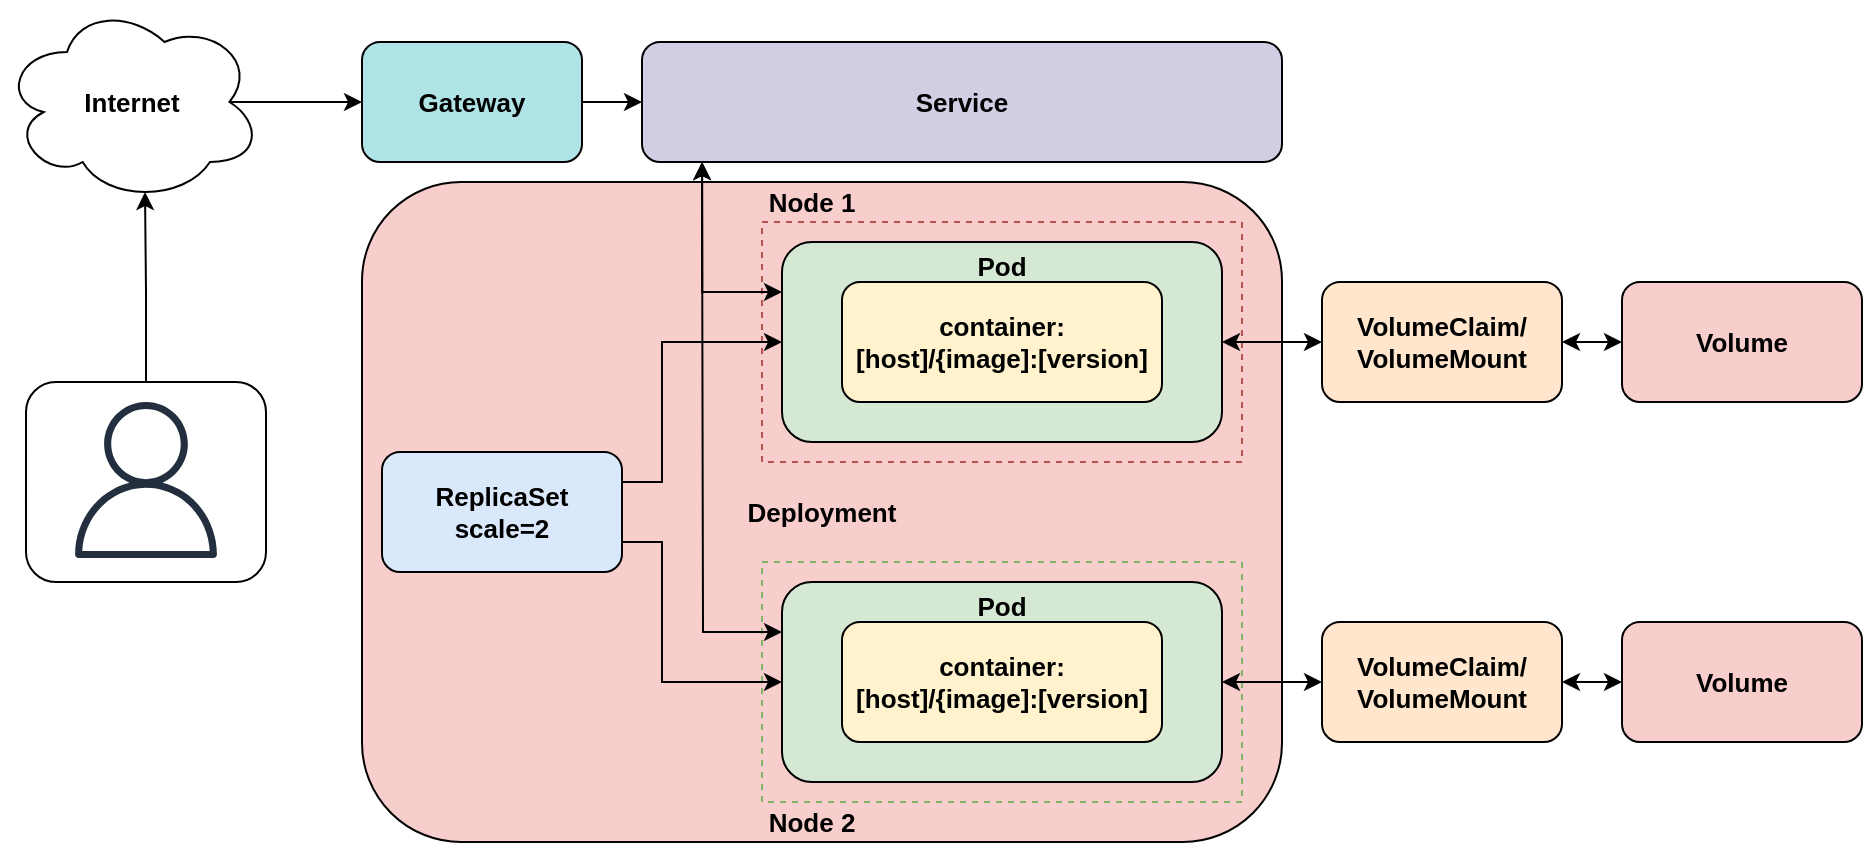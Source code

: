 <mxfile version="13.2.6" type="device"><diagram id="jWDC2N8oE61vHAsHEuY1" name="Page-1"><mxGraphModel dx="1207" dy="671" grid="1" gridSize="10" guides="1" tooltips="1" connect="1" arrows="1" fold="1" page="1" pageScale="1" pageWidth="850" pageHeight="1100" math="0" shadow="0"><root><mxCell id="0"/><mxCell id="1" parent="0"/><mxCell id="PT3rWxiexSsBMdShTvnp-25" style="edgeStyle=orthogonalEdgeStyle;rounded=0;orthogonalLoop=1;jettySize=auto;html=1;exitX=0.5;exitY=0;exitDx=0;exitDy=0;entryX=0.55;entryY=0.95;entryDx=0;entryDy=0;entryPerimeter=0;fontSize=13;fontFamily=Helvetica;" edge="1" parent="1" source="PT3rWxiexSsBMdShTvnp-12" target="PT3rWxiexSsBMdShTvnp-19"><mxGeometry relative="1" as="geometry"><Array as="points"><mxPoint x="92" y="225"/><mxPoint x="92" y="225"/></Array></mxGeometry></mxCell><mxCell id="PT3rWxiexSsBMdShTvnp-12" value="" style="rounded=1;whiteSpace=wrap;html=1;strokeColor=#000000;fillColor=#ffffff;fontSize=13;fontFamily=Helvetica;" vertex="1" parent="1"><mxGeometry x="32" y="270" width="120" height="100" as="geometry"/></mxCell><mxCell id="PT3rWxiexSsBMdShTvnp-8" value="Deployment" style="rounded=1;whiteSpace=wrap;html=1;strokeColor=#000000;fontSize=13;fontStyle=1;fillColor=#f8cecc;fontFamily=Helvetica;" vertex="1" parent="1"><mxGeometry x="200" y="170" width="460" height="330" as="geometry"/></mxCell><mxCell id="PT3rWxiexSsBMdShTvnp-9" value="" style="rounded=0;whiteSpace=wrap;html=1;strokeColor=#b85450;fontSize=13;fillColor=none;dashed=1;fontFamily=Helvetica;" vertex="1" parent="1"><mxGeometry x="400" y="190" width="240" height="120" as="geometry"/></mxCell><mxCell id="PT3rWxiexSsBMdShTvnp-10" value="" style="rounded=0;whiteSpace=wrap;html=1;strokeColor=#82b366;fontSize=13;fillColor=none;dashed=1;fontFamily=Helvetica;" vertex="1" parent="1"><mxGeometry x="400" y="360" width="240" height="120" as="geometry"/></mxCell><mxCell id="PT3rWxiexSsBMdShTvnp-34" style="edgeStyle=orthogonalEdgeStyle;rounded=0;orthogonalLoop=1;jettySize=auto;html=1;exitX=0;exitY=0.25;exitDx=0;exitDy=0;entryX=0.094;entryY=1;entryDx=0;entryDy=0;entryPerimeter=0;fontFamily=Helvetica;fontSize=13;startArrow=classic;startFill=1;" edge="1" parent="1" source="PT3rWxiexSsBMdShTvnp-3" target="PT3rWxiexSsBMdShTvnp-7"><mxGeometry relative="1" as="geometry"/></mxCell><mxCell id="PT3rWxiexSsBMdShTvnp-37" style="edgeStyle=orthogonalEdgeStyle;rounded=0;orthogonalLoop=1;jettySize=auto;html=1;exitX=1;exitY=0.5;exitDx=0;exitDy=0;entryX=0;entryY=0.5;entryDx=0;entryDy=0;startArrow=classic;startFill=1;endArrow=classic;endFill=1;fontFamily=Helvetica;fontSize=13;" edge="1" parent="1" source="PT3rWxiexSsBMdShTvnp-3" target="PT3rWxiexSsBMdShTvnp-15"><mxGeometry relative="1" as="geometry"/></mxCell><mxCell id="PT3rWxiexSsBMdShTvnp-3" value="Pod" style="rounded=1;whiteSpace=wrap;html=1;strokeColor=#000000;fontSize=13;fontStyle=1;labelPosition=center;verticalLabelPosition=top;align=center;verticalAlign=bottom;spacingBottom=-23;fillColor=#d5e8d4;fontFamily=Helvetica;" vertex="1" parent="1"><mxGeometry x="410" y="200" width="220" height="100" as="geometry"/></mxCell><mxCell id="PT3rWxiexSsBMdShTvnp-1" value="&lt;div style=&quot;font-size: 13px;&quot;&gt;&lt;span style=&quot;font-size: 13px;&quot;&gt;&lt;font style=&quot;font-size: 13px;&quot;&gt;container:&lt;/font&gt;&lt;/span&gt;&lt;/div&gt;&lt;div style=&quot;font-size: 13px;&quot;&gt;&lt;span style=&quot;font-size: 13px;&quot;&gt;&lt;font style=&quot;font-size: 13px;&quot;&gt;[host]/{image]:[version]&lt;br style=&quot;font-size: 13px;&quot;&gt;&lt;/font&gt;&lt;/span&gt;&lt;/div&gt;" style="rounded=1;whiteSpace=wrap;html=1;fontStyle=1;fontSize=13;fillColor=#fff2cc;strokeColor=#000000;fontFamily=Helvetica;" vertex="1" parent="1"><mxGeometry x="440" y="220" width="160" height="60" as="geometry"/></mxCell><mxCell id="PT3rWxiexSsBMdShTvnp-30" style="edgeStyle=orthogonalEdgeStyle;rounded=0;orthogonalLoop=1;jettySize=auto;html=1;exitX=1;exitY=0.25;exitDx=0;exitDy=0;entryX=0;entryY=0.5;entryDx=0;entryDy=0;fontFamily=Helvetica;fontSize=13;" edge="1" parent="1" source="PT3rWxiexSsBMdShTvnp-4" target="PT3rWxiexSsBMdShTvnp-3"><mxGeometry relative="1" as="geometry"><Array as="points"><mxPoint x="350" y="320"/><mxPoint x="350" y="250"/></Array></mxGeometry></mxCell><mxCell id="PT3rWxiexSsBMdShTvnp-31" style="edgeStyle=orthogonalEdgeStyle;rounded=0;orthogonalLoop=1;jettySize=auto;html=1;exitX=1;exitY=0.75;exitDx=0;exitDy=0;entryX=0;entryY=0.5;entryDx=0;entryDy=0;fontFamily=Helvetica;fontSize=13;" edge="1" parent="1" source="PT3rWxiexSsBMdShTvnp-4" target="PT3rWxiexSsBMdShTvnp-5"><mxGeometry relative="1" as="geometry"><Array as="points"><mxPoint x="350" y="350"/><mxPoint x="350" y="420"/></Array></mxGeometry></mxCell><mxCell id="PT3rWxiexSsBMdShTvnp-4" value="&lt;div&gt;ReplicaSet&lt;/div&gt;scale=2" style="rounded=1;whiteSpace=wrap;html=1;strokeColor=#000000;fontSize=13;fontStyle=1;fillColor=#dae8fc;fontFamily=Helvetica;" vertex="1" parent="1"><mxGeometry x="210" y="305" width="120" height="60" as="geometry"/></mxCell><mxCell id="PT3rWxiexSsBMdShTvnp-36" style="edgeStyle=orthogonalEdgeStyle;rounded=0;orthogonalLoop=1;jettySize=auto;html=1;exitX=0;exitY=0.25;exitDx=0;exitDy=0;fontFamily=Helvetica;fontSize=13;startArrow=classic;startFill=1;" edge="1" parent="1" source="PT3rWxiexSsBMdShTvnp-5"><mxGeometry relative="1" as="geometry"><mxPoint x="370" y="160" as="targetPoint"/></mxGeometry></mxCell><mxCell id="PT3rWxiexSsBMdShTvnp-38" style="edgeStyle=orthogonalEdgeStyle;rounded=0;orthogonalLoop=1;jettySize=auto;html=1;exitX=1;exitY=0.5;exitDx=0;exitDy=0;entryX=0;entryY=0.5;entryDx=0;entryDy=0;startArrow=classic;startFill=1;endArrow=classic;endFill=1;fontFamily=Helvetica;fontSize=13;" edge="1" parent="1" source="PT3rWxiexSsBMdShTvnp-5" target="PT3rWxiexSsBMdShTvnp-14"><mxGeometry relative="1" as="geometry"/></mxCell><mxCell id="PT3rWxiexSsBMdShTvnp-5" value="Pod" style="rounded=1;whiteSpace=wrap;html=1;strokeColor=#000000;fontSize=13;fontStyle=1;labelPosition=center;verticalLabelPosition=top;align=center;verticalAlign=bottom;spacingBottom=-23;fillColor=#d5e8d4;fontFamily=Helvetica;" vertex="1" parent="1"><mxGeometry x="410" y="370" width="220" height="100" as="geometry"/></mxCell><mxCell id="PT3rWxiexSsBMdShTvnp-6" value="&lt;div style=&quot;font-size: 13px;&quot;&gt;&lt;span style=&quot;font-size: 13px;&quot;&gt;&lt;font style=&quot;font-size: 13px;&quot;&gt;container:&lt;/font&gt;&lt;/span&gt;&lt;/div&gt;&lt;div style=&quot;font-size: 13px;&quot;&gt;&lt;span style=&quot;font-size: 13px;&quot;&gt;&lt;font style=&quot;font-size: 13px;&quot;&gt;[host]/{image]:[version]&lt;br style=&quot;font-size: 13px;&quot;&gt;&lt;/font&gt;&lt;/span&gt;&lt;/div&gt;" style="rounded=1;whiteSpace=wrap;html=1;fontStyle=1;fontSize=13;fillColor=#fff2cc;strokeColor=#000000;fontFamily=Helvetica;" vertex="1" parent="1"><mxGeometry x="440" y="390" width="160" height="60" as="geometry"/></mxCell><mxCell id="PT3rWxiexSsBMdShTvnp-7" value="Service" style="rounded=1;whiteSpace=wrap;html=1;strokeColor=#000000;fontSize=13;fontStyle=1;fillColor=#d0cee2;fontFamily=Helvetica;" vertex="1" parent="1"><mxGeometry x="340" y="100" width="320" height="60" as="geometry"/></mxCell><mxCell id="PT3rWxiexSsBMdShTvnp-11" value="" style="outlineConnect=0;fontColor=#232F3E;gradientColor=none;fillColor=#232F3E;strokeColor=none;dashed=0;verticalLabelPosition=bottom;verticalAlign=top;align=center;html=1;fontSize=12;fontStyle=0;aspect=fixed;pointerEvents=1;shape=mxgraph.aws4.user;fontFamily=Helvetica;" vertex="1" parent="1"><mxGeometry x="53" y="280" width="78" height="78" as="geometry"/></mxCell><mxCell id="PT3rWxiexSsBMdShTvnp-40" style="edgeStyle=orthogonalEdgeStyle;rounded=0;orthogonalLoop=1;jettySize=auto;html=1;exitX=1;exitY=0.5;exitDx=0;exitDy=0;entryX=0;entryY=0.5;entryDx=0;entryDy=0;startArrow=classic;startFill=1;endArrow=classic;endFill=1;fontFamily=Helvetica;fontSize=13;" edge="1" parent="1" source="PT3rWxiexSsBMdShTvnp-14" target="PT3rWxiexSsBMdShTvnp-18"><mxGeometry relative="1" as="geometry"/></mxCell><mxCell id="PT3rWxiexSsBMdShTvnp-14" value="&lt;div&gt;VolumeClaim/&lt;/div&gt;&lt;div&gt;VolumeMount&lt;br&gt;&lt;/div&gt;" style="rounded=1;whiteSpace=wrap;html=1;strokeColor=#000000;fillColor=#ffe6cc;fontSize=13;fontStyle=1;fontFamily=Helvetica;" vertex="1" parent="1"><mxGeometry x="680" y="390" width="120" height="60" as="geometry"/></mxCell><mxCell id="PT3rWxiexSsBMdShTvnp-39" style="edgeStyle=orthogonalEdgeStyle;rounded=0;orthogonalLoop=1;jettySize=auto;html=1;exitX=1;exitY=0.5;exitDx=0;exitDy=0;startArrow=classic;startFill=1;endArrow=classic;endFill=1;fontFamily=Helvetica;fontSize=13;" edge="1" parent="1" source="PT3rWxiexSsBMdShTvnp-15" target="PT3rWxiexSsBMdShTvnp-17"><mxGeometry relative="1" as="geometry"/></mxCell><mxCell id="PT3rWxiexSsBMdShTvnp-15" value="&lt;div&gt;VolumeClaim/&lt;/div&gt;VolumeMount" style="rounded=1;whiteSpace=wrap;html=1;strokeColor=#000000;fillColor=#ffe6cc;fontSize=13;fontStyle=1;fontFamily=Helvetica;" vertex="1" parent="1"><mxGeometry x="680" y="220" width="120" height="60" as="geometry"/></mxCell><mxCell id="PT3rWxiexSsBMdShTvnp-17" value="Volume" style="rounded=1;whiteSpace=wrap;html=1;strokeColor=#000000;fillColor=#f8cecc;fontSize=13;fontStyle=1;fontFamily=Helvetica;" vertex="1" parent="1"><mxGeometry x="830" y="220" width="120" height="60" as="geometry"/></mxCell><mxCell id="PT3rWxiexSsBMdShTvnp-18" value="Volume" style="rounded=1;whiteSpace=wrap;html=1;strokeColor=#000000;fillColor=#f8cecc;fontSize=13;fontStyle=1;fontFamily=Helvetica;" vertex="1" parent="1"><mxGeometry x="830" y="390" width="120" height="60" as="geometry"/></mxCell><mxCell id="PT3rWxiexSsBMdShTvnp-26" style="edgeStyle=orthogonalEdgeStyle;rounded=0;orthogonalLoop=1;jettySize=auto;html=1;exitX=0.875;exitY=0.5;exitDx=0;exitDy=0;exitPerimeter=0;fontSize=13;fontFamily=Helvetica;" edge="1" parent="1" source="PT3rWxiexSsBMdShTvnp-19" target="PT3rWxiexSsBMdShTvnp-22"><mxGeometry relative="1" as="geometry"/></mxCell><mxCell id="PT3rWxiexSsBMdShTvnp-19" value="Internet" style="ellipse;shape=cloud;whiteSpace=wrap;html=1;strokeColor=#000000;fillColor=#ffffff;fontSize=13;fontStyle=1;fontFamily=Helvetica;" vertex="1" parent="1"><mxGeometry x="20" y="80" width="130" height="100" as="geometry"/></mxCell><mxCell id="PT3rWxiexSsBMdShTvnp-20" value="Node 1" style="text;html=1;strokeColor=none;fillColor=none;align=center;verticalAlign=middle;whiteSpace=wrap;rounded=0;fontSize=13;fontStyle=1;fontFamily=Helvetica;" vertex="1" parent="1"><mxGeometry x="400" y="170" width="50" height="20" as="geometry"/></mxCell><mxCell id="PT3rWxiexSsBMdShTvnp-21" value="Node 2" style="text;html=1;strokeColor=none;fillColor=none;align=center;verticalAlign=middle;whiteSpace=wrap;rounded=0;fontSize=13;fontStyle=1;fontFamily=Helvetica;" vertex="1" parent="1"><mxGeometry x="400" y="480" width="50" height="20" as="geometry"/></mxCell><mxCell id="PT3rWxiexSsBMdShTvnp-27" style="edgeStyle=orthogonalEdgeStyle;rounded=0;orthogonalLoop=1;jettySize=auto;html=1;exitX=1;exitY=0.5;exitDx=0;exitDy=0;fontSize=13;fontFamily=Helvetica;" edge="1" parent="1" source="PT3rWxiexSsBMdShTvnp-22" target="PT3rWxiexSsBMdShTvnp-7"><mxGeometry relative="1" as="geometry"/></mxCell><mxCell id="PT3rWxiexSsBMdShTvnp-22" value="Gateway" style="rounded=1;whiteSpace=wrap;html=1;strokeColor=#000000;fontSize=13;fontStyle=1;fillColor=#b0e3e6;fontFamily=Helvetica;" vertex="1" parent="1"><mxGeometry x="200" y="100" width="110" height="60" as="geometry"/></mxCell></root></mxGraphModel></diagram></mxfile>